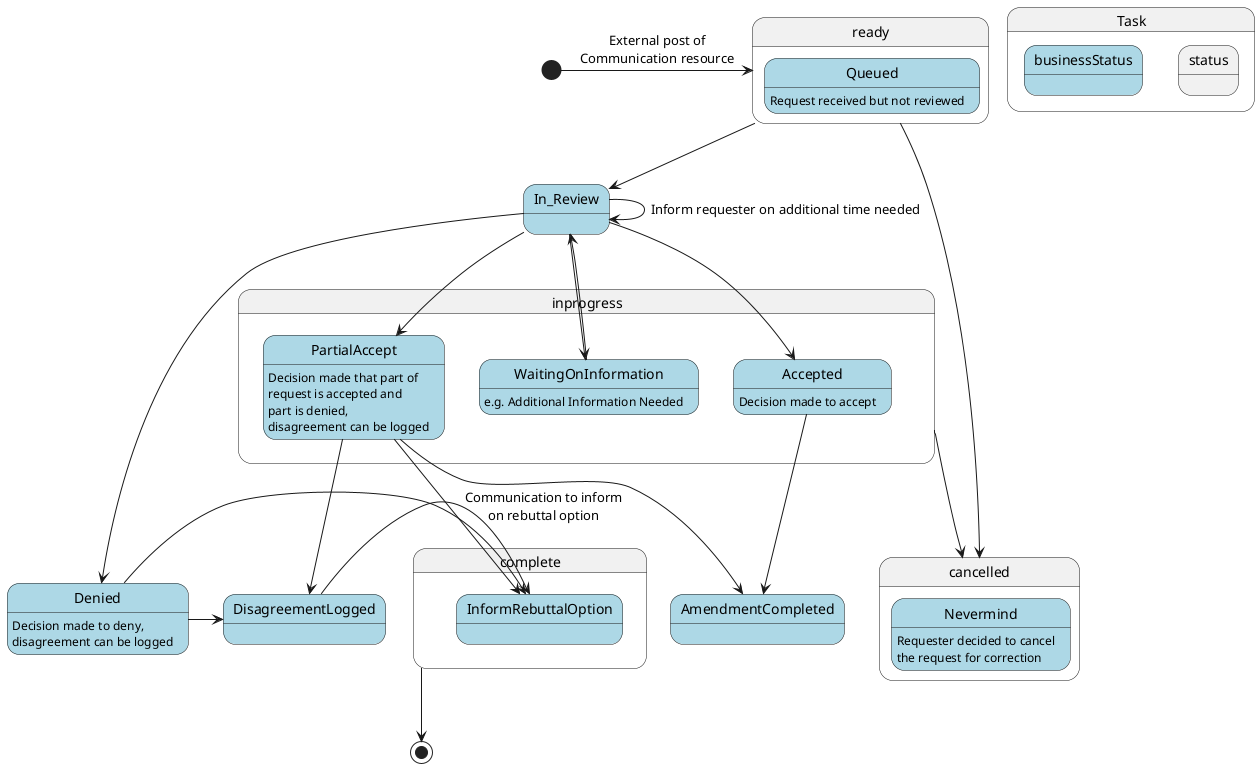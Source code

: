 @startuml
[*] -> ready: External post of\nCommunication resource
state ready {
  state Queued #lightblue {
  }
}
ready --> In_Review
Queued : Request received but not reviewed

state inprogress {
  state In_Review #lightblue{
  }
  state WaitingOnInformation #lightblue{
  }
  state Accepted #lightblue{
  }
  state PartialAccept #lightblue{
  }
}
In_Review --> WaitingOnInformation
In_Review --> Accepted
In_Review --> PartialAccept
In_Review --> In_Review: Inform requester on additional time needed
WaitingOnInformation --> In_Review
In_Review --> Denied
PartialAccept --> AmendmentCompleted
PartialAccept --> DisagreementLogged
Accepted --> AmendmentCompleted
Denied -> DisagreementLogged
WaitingOnInformation : e.g. Additional Information Needed
Accepted : Decision made to accept
PartialAccept : Decision made that part of\nrequest is accepted and\npart is denied,\ndisagreement can be logged
Denied : Decision made to deny,\ndisagreement can be logged

state cancelled {
  state Nevermind #lightblue {
  }
}
ready --> cancelled
inprogress --> cancelled
Nevermind : Requester decided to cancel\nthe request for correction

state complete {
 state AmendmentCompleted #lightblue{
 }
 state DisagreementLogged #lightblue{
 }
 state Denied #lightblue{
 }
 state InformRebuttalOption #lightblue{
 }
}
DisagreementLogged -> InformRebuttalOption
Denied -> InformRebuttalOption
PartialAccept -> InformRebuttalOption: Communication to inform\non rebuttal option
complete --> [*]

state Task.status{
}
state Task.businessStatus #lightblue {
}
@enduml
